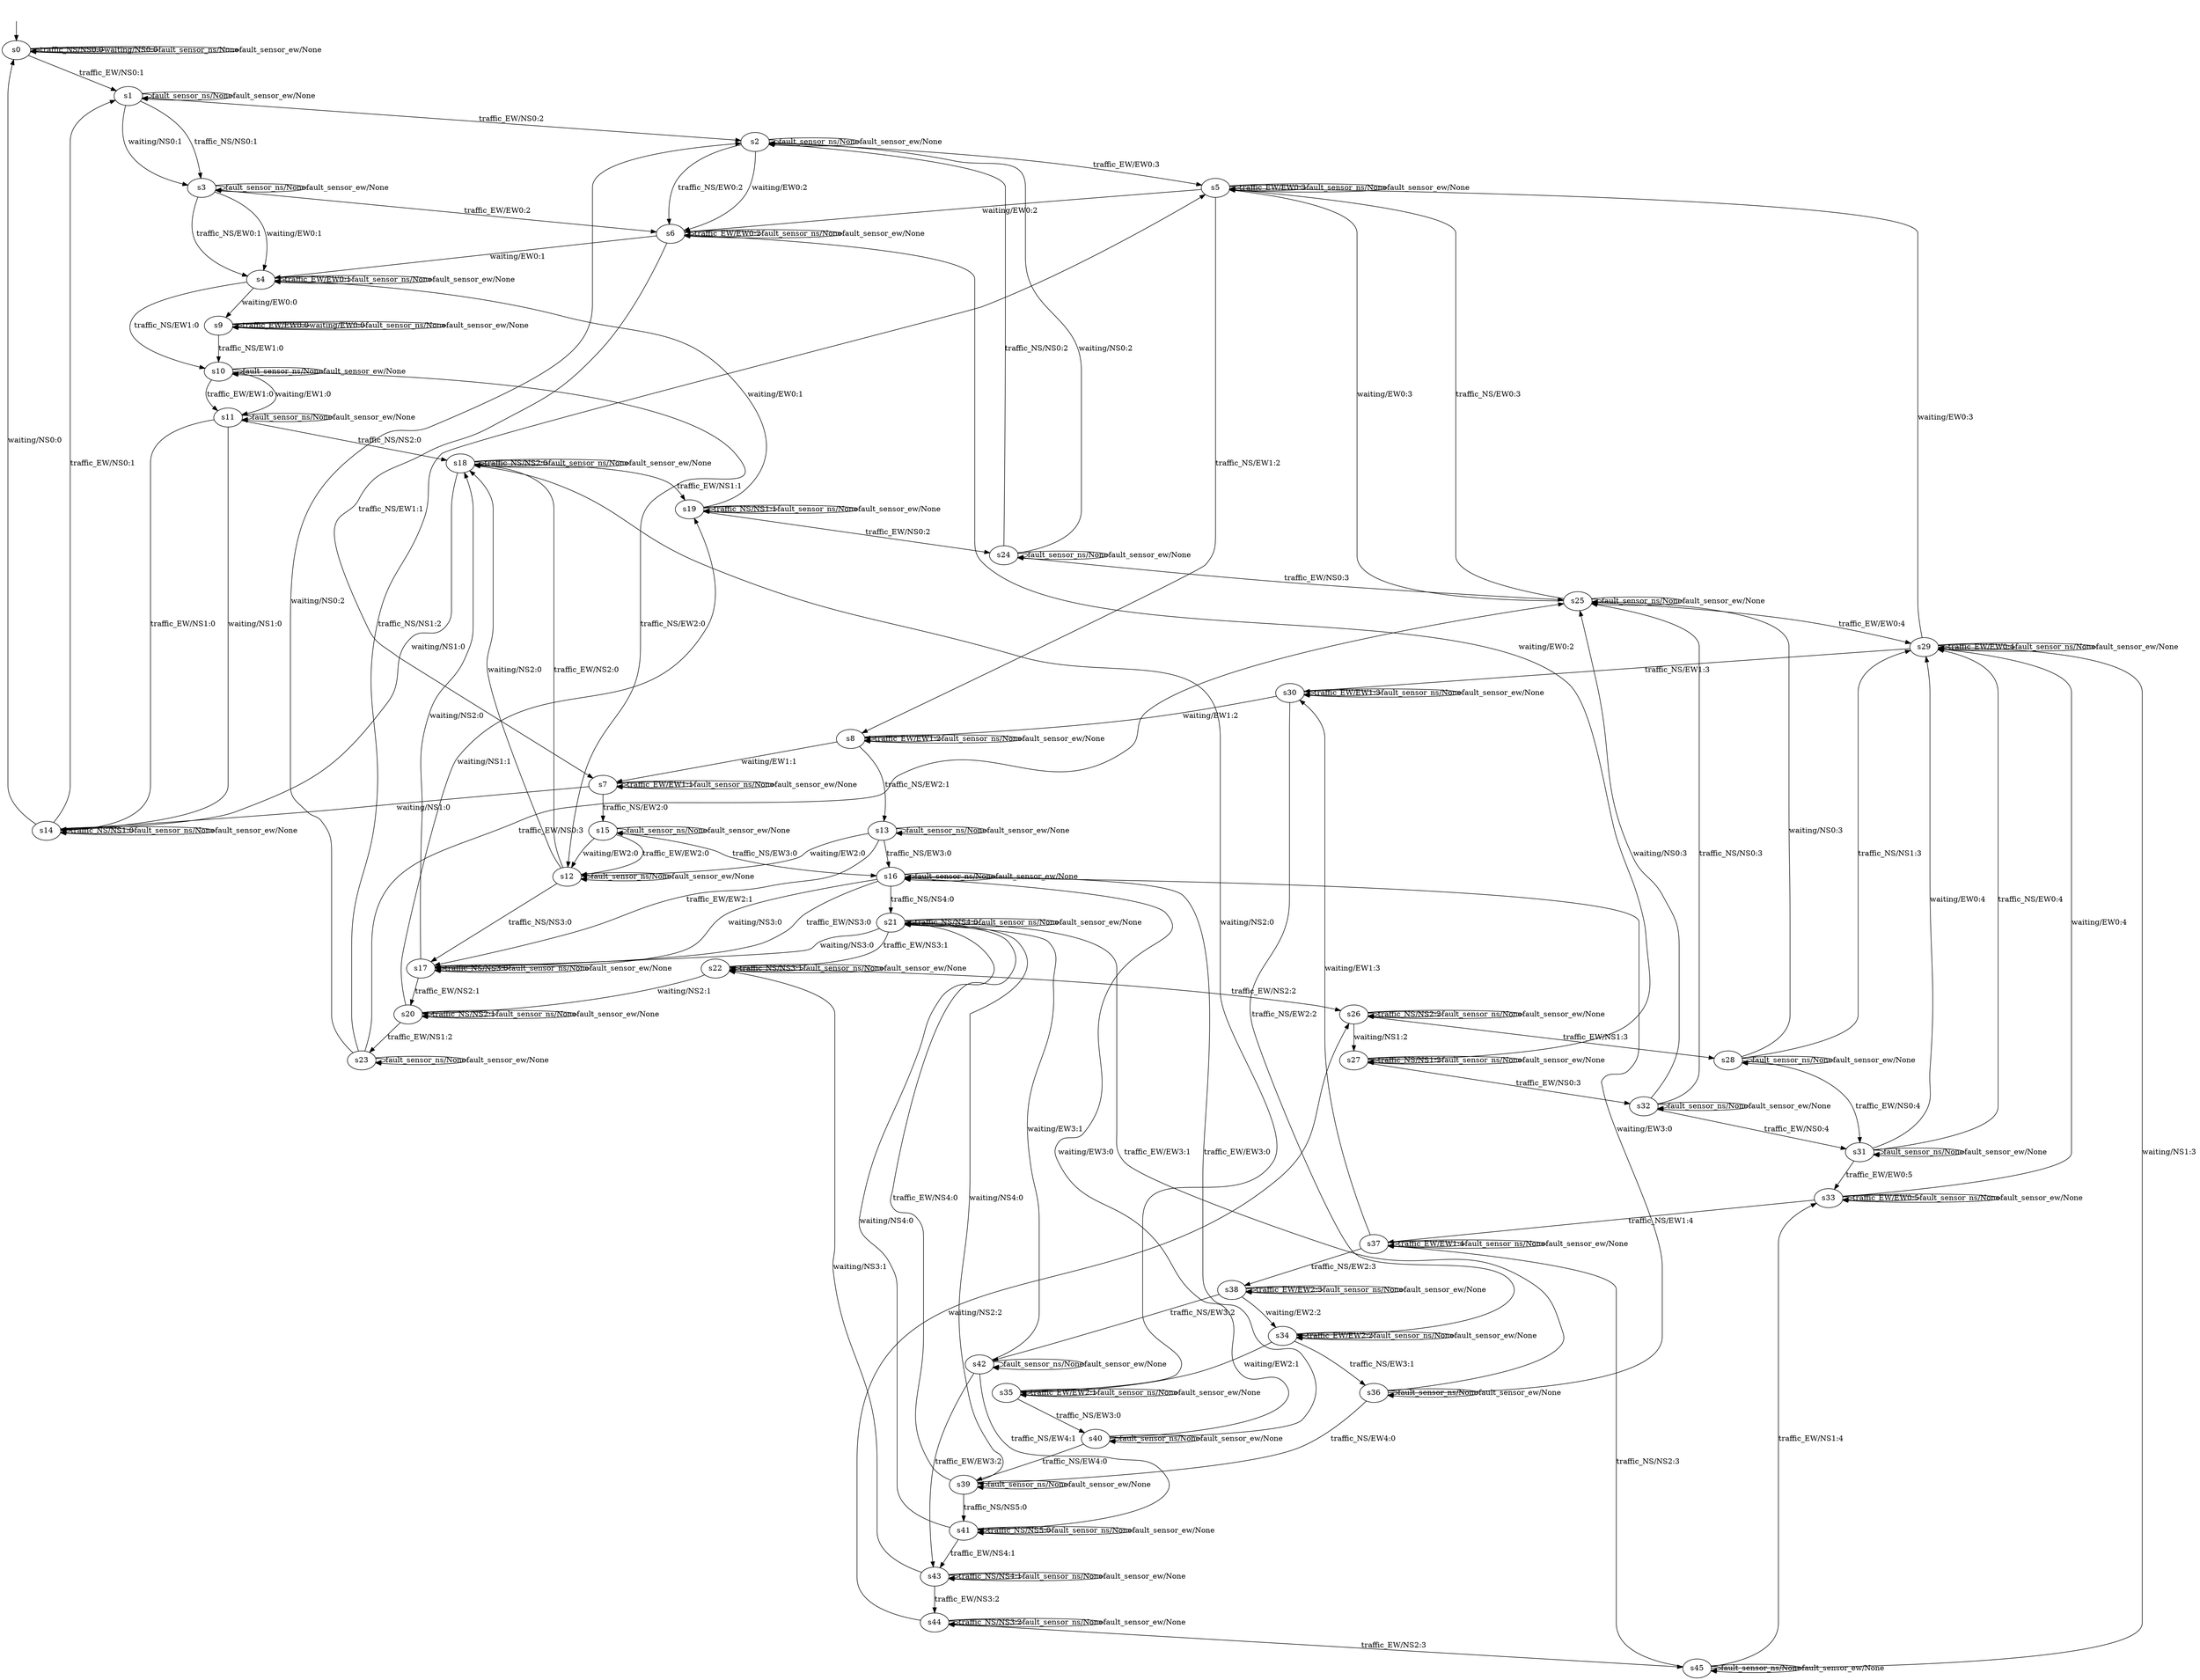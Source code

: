 digraph "LearnedModels/crossroadFaultModel" {
s0 [label=s0];
s1 [label=s1];
s2 [label=s2];
s3 [label=s3];
s4 [label=s4];
s5 [label=s5];
s6 [label=s6];
s7 [label=s7];
s8 [label=s8];
s9 [label=s9];
s10 [label=s10];
s11 [label=s11];
s12 [label=s12];
s13 [label=s13];
s14 [label=s14];
s15 [label=s15];
s16 [label=s16];
s17 [label=s17];
s18 [label=s18];
s19 [label=s19];
s20 [label=s20];
s21 [label=s21];
s22 [label=s22];
s23 [label=s23];
s24 [label=s24];
s25 [label=s25];
s26 [label=s26];
s27 [label=s27];
s28 [label=s28];
s29 [label=s29];
s30 [label=s30];
s31 [label=s31];
s32 [label=s32];
s33 [label=s33];
s34 [label=s34];
s35 [label=s35];
s36 [label=s36];
s37 [label=s37];
s38 [label=s38];
s39 [label=s39];
s40 [label=s40];
s41 [label=s41];
s42 [label=s42];
s43 [label=s43];
s44 [label=s44];
s45 [label=s45];
s0 -> s0  [label="traffic_NS/NS0:0"];
s0 -> s1  [label="traffic_EW/NS0:1"];
s0 -> s0  [label="waiting/NS0:0"];
s0 -> s0  [label="fault_sensor_ns/None"];
s0 -> s0  [label="fault_sensor_ew/None"];
s1 -> s3  [label="traffic_NS/NS0:1"];
s1 -> s2  [label="traffic_EW/NS0:2"];
s1 -> s3  [label="waiting/NS0:1"];
s1 -> s1  [label="fault_sensor_ns/None"];
s1 -> s1  [label="fault_sensor_ew/None"];
s2 -> s6  [label="traffic_NS/EW0:2"];
s2 -> s5  [label="traffic_EW/EW0:3"];
s2 -> s6  [label="waiting/EW0:2"];
s2 -> s2  [label="fault_sensor_ns/None"];
s2 -> s2  [label="fault_sensor_ew/None"];
s3 -> s4  [label="traffic_NS/EW0:1"];
s3 -> s6  [label="traffic_EW/EW0:2"];
s3 -> s4  [label="waiting/EW0:1"];
s3 -> s3  [label="fault_sensor_ns/None"];
s3 -> s3  [label="fault_sensor_ew/None"];
s4 -> s10  [label="traffic_NS/EW1:0"];
s4 -> s4  [label="traffic_EW/EW0:1"];
s4 -> s9  [label="waiting/EW0:0"];
s4 -> s4  [label="fault_sensor_ns/None"];
s4 -> s4  [label="fault_sensor_ew/None"];
s5 -> s8  [label="traffic_NS/EW1:2"];
s5 -> s5  [label="traffic_EW/EW0:3"];
s5 -> s6  [label="waiting/EW0:2"];
s5 -> s5  [label="fault_sensor_ns/None"];
s5 -> s5  [label="fault_sensor_ew/None"];
s6 -> s7  [label="traffic_NS/EW1:1"];
s6 -> s6  [label="traffic_EW/EW0:2"];
s6 -> s4  [label="waiting/EW0:1"];
s6 -> s6  [label="fault_sensor_ns/None"];
s6 -> s6  [label="fault_sensor_ew/None"];
s7 -> s15  [label="traffic_NS/EW2:0"];
s7 -> s7  [label="traffic_EW/EW1:1"];
s7 -> s14  [label="waiting/NS1:0"];
s7 -> s7  [label="fault_sensor_ns/None"];
s7 -> s7  [label="fault_sensor_ew/None"];
s8 -> s13  [label="traffic_NS/EW2:1"];
s8 -> s8  [label="traffic_EW/EW1:2"];
s8 -> s7  [label="waiting/EW1:1"];
s8 -> s8  [label="fault_sensor_ns/None"];
s8 -> s8  [label="fault_sensor_ew/None"];
s9 -> s10  [label="traffic_NS/EW1:0"];
s9 -> s9  [label="traffic_EW/EW0:0"];
s9 -> s9  [label="waiting/EW0:0"];
s9 -> s9  [label="fault_sensor_ns/None"];
s9 -> s9  [label="fault_sensor_ew/None"];
s10 -> s12  [label="traffic_NS/EW2:0"];
s10 -> s11  [label="traffic_EW/EW1:0"];
s10 -> s11  [label="waiting/EW1:0"];
s10 -> s10  [label="fault_sensor_ns/None"];
s10 -> s10  [label="fault_sensor_ew/None"];
s11 -> s18  [label="traffic_NS/NS2:0"];
s11 -> s14  [label="traffic_EW/NS1:0"];
s11 -> s14  [label="waiting/NS1:0"];
s11 -> s11  [label="fault_sensor_ns/None"];
s11 -> s11  [label="fault_sensor_ew/None"];
s12 -> s17  [label="traffic_NS/NS3:0"];
s12 -> s18  [label="traffic_EW/NS2:0"];
s12 -> s18  [label="waiting/NS2:0"];
s12 -> s12  [label="fault_sensor_ns/None"];
s12 -> s12  [label="fault_sensor_ew/None"];
s13 -> s16  [label="traffic_NS/EW3:0"];
s13 -> s17  [label="traffic_EW/EW2:1"];
s13 -> s12  [label="waiting/EW2:0"];
s13 -> s13  [label="fault_sensor_ns/None"];
s13 -> s13  [label="fault_sensor_ew/None"];
s14 -> s14  [label="traffic_NS/NS1:0"];
s14 -> s1  [label="traffic_EW/NS0:1"];
s14 -> s0  [label="waiting/NS0:0"];
s14 -> s14  [label="fault_sensor_ns/None"];
s14 -> s14  [label="fault_sensor_ew/None"];
s15 -> s16  [label="traffic_NS/EW3:0"];
s15 -> s12  [label="traffic_EW/EW2:0"];
s15 -> s12  [label="waiting/EW2:0"];
s15 -> s15  [label="fault_sensor_ns/None"];
s15 -> s15  [label="fault_sensor_ew/None"];
s16 -> s21  [label="traffic_NS/NS4:0"];
s16 -> s17  [label="traffic_EW/NS3:0"];
s16 -> s17  [label="waiting/NS3:0"];
s16 -> s16  [label="fault_sensor_ns/None"];
s16 -> s16  [label="fault_sensor_ew/None"];
s17 -> s17  [label="traffic_NS/NS3:0"];
s17 -> s20  [label="traffic_EW/NS2:1"];
s17 -> s18  [label="waiting/NS2:0"];
s17 -> s17  [label="fault_sensor_ns/None"];
s17 -> s17  [label="fault_sensor_ew/None"];
s18 -> s18  [label="traffic_NS/NS2:0"];
s18 -> s19  [label="traffic_EW/NS1:1"];
s18 -> s14  [label="waiting/NS1:0"];
s18 -> s18  [label="fault_sensor_ns/None"];
s18 -> s18  [label="fault_sensor_ew/None"];
s19 -> s19  [label="traffic_NS/NS1:1"];
s19 -> s24  [label="traffic_EW/NS0:2"];
s19 -> s4  [label="waiting/EW0:1"];
s19 -> s19  [label="fault_sensor_ns/None"];
s19 -> s19  [label="fault_sensor_ew/None"];
s20 -> s20  [label="traffic_NS/NS2:1"];
s20 -> s23  [label="traffic_EW/NS1:2"];
s20 -> s19  [label="waiting/NS1:1"];
s20 -> s20  [label="fault_sensor_ns/None"];
s20 -> s20  [label="fault_sensor_ew/None"];
s21 -> s21  [label="traffic_NS/NS4:0"];
s21 -> s22  [label="traffic_EW/NS3:1"];
s21 -> s17  [label="waiting/NS3:0"];
s21 -> s21  [label="fault_sensor_ns/None"];
s21 -> s21  [label="fault_sensor_ew/None"];
s22 -> s22  [label="traffic_NS/NS3:1"];
s22 -> s26  [label="traffic_EW/NS2:2"];
s22 -> s20  [label="waiting/NS2:1"];
s22 -> s22  [label="fault_sensor_ns/None"];
s22 -> s22  [label="fault_sensor_ew/None"];
s23 -> s5  [label="traffic_NS/NS1:2"];
s23 -> s25  [label="traffic_EW/NS0:3"];
s23 -> s2  [label="waiting/NS0:2"];
s23 -> s23  [label="fault_sensor_ns/None"];
s23 -> s23  [label="fault_sensor_ew/None"];
s24 -> s2  [label="traffic_NS/NS0:2"];
s24 -> s25  [label="traffic_EW/NS0:3"];
s24 -> s2  [label="waiting/NS0:2"];
s24 -> s24  [label="fault_sensor_ns/None"];
s24 -> s24  [label="fault_sensor_ew/None"];
s25 -> s5  [label="traffic_NS/EW0:3"];
s25 -> s29  [label="traffic_EW/EW0:4"];
s25 -> s5  [label="waiting/EW0:3"];
s25 -> s25  [label="fault_sensor_ns/None"];
s25 -> s25  [label="fault_sensor_ew/None"];
s26 -> s26  [label="traffic_NS/NS2:2"];
s26 -> s28  [label="traffic_EW/NS1:3"];
s26 -> s27  [label="waiting/NS1:2"];
s26 -> s26  [label="fault_sensor_ns/None"];
s26 -> s26  [label="fault_sensor_ew/None"];
s27 -> s27  [label="traffic_NS/NS1:2"];
s27 -> s32  [label="traffic_EW/NS0:3"];
s27 -> s6  [label="waiting/EW0:2"];
s27 -> s27  [label="fault_sensor_ns/None"];
s27 -> s27  [label="fault_sensor_ew/None"];
s28 -> s29  [label="traffic_NS/NS1:3"];
s28 -> s31  [label="traffic_EW/NS0:4"];
s28 -> s25  [label="waiting/NS0:3"];
s28 -> s28  [label="fault_sensor_ns/None"];
s28 -> s28  [label="fault_sensor_ew/None"];
s29 -> s30  [label="traffic_NS/EW1:3"];
s29 -> s29  [label="traffic_EW/EW0:4"];
s29 -> s5  [label="waiting/EW0:3"];
s29 -> s29  [label="fault_sensor_ns/None"];
s29 -> s29  [label="fault_sensor_ew/None"];
s30 -> s34  [label="traffic_NS/EW2:2"];
s30 -> s30  [label="traffic_EW/EW1:3"];
s30 -> s8  [label="waiting/EW1:2"];
s30 -> s30  [label="fault_sensor_ns/None"];
s30 -> s30  [label="fault_sensor_ew/None"];
s31 -> s29  [label="traffic_NS/EW0:4"];
s31 -> s33  [label="traffic_EW/EW0:5"];
s31 -> s29  [label="waiting/EW0:4"];
s31 -> s31  [label="fault_sensor_ns/None"];
s31 -> s31  [label="fault_sensor_ew/None"];
s32 -> s25  [label="traffic_NS/NS0:3"];
s32 -> s31  [label="traffic_EW/NS0:4"];
s32 -> s25  [label="waiting/NS0:3"];
s32 -> s32  [label="fault_sensor_ns/None"];
s32 -> s32  [label="fault_sensor_ew/None"];
s33 -> s37  [label="traffic_NS/EW1:4"];
s33 -> s33  [label="traffic_EW/EW0:5"];
s33 -> s29  [label="waiting/EW0:4"];
s33 -> s33  [label="fault_sensor_ns/None"];
s33 -> s33  [label="fault_sensor_ew/None"];
s34 -> s36  [label="traffic_NS/EW3:1"];
s34 -> s34  [label="traffic_EW/EW2:2"];
s34 -> s35  [label="waiting/EW2:1"];
s34 -> s34  [label="fault_sensor_ns/None"];
s34 -> s34  [label="fault_sensor_ew/None"];
s35 -> s40  [label="traffic_NS/EW3:0"];
s35 -> s35  [label="traffic_EW/EW2:1"];
s35 -> s18  [label="waiting/NS2:0"];
s35 -> s35  [label="fault_sensor_ns/None"];
s35 -> s35  [label="fault_sensor_ew/None"];
s36 -> s39  [label="traffic_NS/EW4:0"];
s36 -> s21  [label="traffic_EW/EW3:1"];
s36 -> s16  [label="waiting/EW3:0"];
s36 -> s36  [label="fault_sensor_ns/None"];
s36 -> s36  [label="fault_sensor_ew/None"];
s37 -> s38  [label="traffic_NS/EW2:3"];
s37 -> s37  [label="traffic_EW/EW1:4"];
s37 -> s30  [label="waiting/EW1:3"];
s37 -> s37  [label="fault_sensor_ns/None"];
s37 -> s37  [label="fault_sensor_ew/None"];
s38 -> s42  [label="traffic_NS/EW3:2"];
s38 -> s38  [label="traffic_EW/EW2:3"];
s38 -> s34  [label="waiting/EW2:2"];
s38 -> s38  [label="fault_sensor_ns/None"];
s38 -> s38  [label="fault_sensor_ew/None"];
s39 -> s41  [label="traffic_NS/NS5:0"];
s39 -> s21  [label="traffic_EW/NS4:0"];
s39 -> s21  [label="waiting/NS4:0"];
s39 -> s39  [label="fault_sensor_ns/None"];
s39 -> s39  [label="fault_sensor_ew/None"];
s40 -> s39  [label="traffic_NS/EW4:0"];
s40 -> s16  [label="traffic_EW/EW3:0"];
s40 -> s16  [label="waiting/EW3:0"];
s40 -> s40  [label="fault_sensor_ns/None"];
s40 -> s40  [label="fault_sensor_ew/None"];
s41 -> s41  [label="traffic_NS/NS5:0"];
s41 -> s43  [label="traffic_EW/NS4:1"];
s41 -> s21  [label="waiting/NS4:0"];
s41 -> s41  [label="fault_sensor_ns/None"];
s41 -> s41  [label="fault_sensor_ew/None"];
s42 -> s41  [label="traffic_NS/EW4:1"];
s42 -> s43  [label="traffic_EW/EW3:2"];
s42 -> s21  [label="waiting/EW3:1"];
s42 -> s42  [label="fault_sensor_ns/None"];
s42 -> s42  [label="fault_sensor_ew/None"];
s43 -> s43  [label="traffic_NS/NS4:1"];
s43 -> s44  [label="traffic_EW/NS3:2"];
s43 -> s22  [label="waiting/NS3:1"];
s43 -> s43  [label="fault_sensor_ns/None"];
s43 -> s43  [label="fault_sensor_ew/None"];
s44 -> s44  [label="traffic_NS/NS3:2"];
s44 -> s45  [label="traffic_EW/NS2:3"];
s44 -> s26  [label="waiting/NS2:2"];
s44 -> s44  [label="fault_sensor_ns/None"];
s44 -> s44  [label="fault_sensor_ew/None"];
s45 -> s37  [label="traffic_NS/NS2:3"];
s45 -> s33  [label="traffic_EW/NS1:4"];
s45 -> s29  [label="waiting/NS1:3"];
s45 -> s45  [label="fault_sensor_ns/None"];
s45 -> s45  [label="fault_sensor_ew/None"];
__start0 [label="", shape=none];
__start0 -> s0  [label=""];
}
